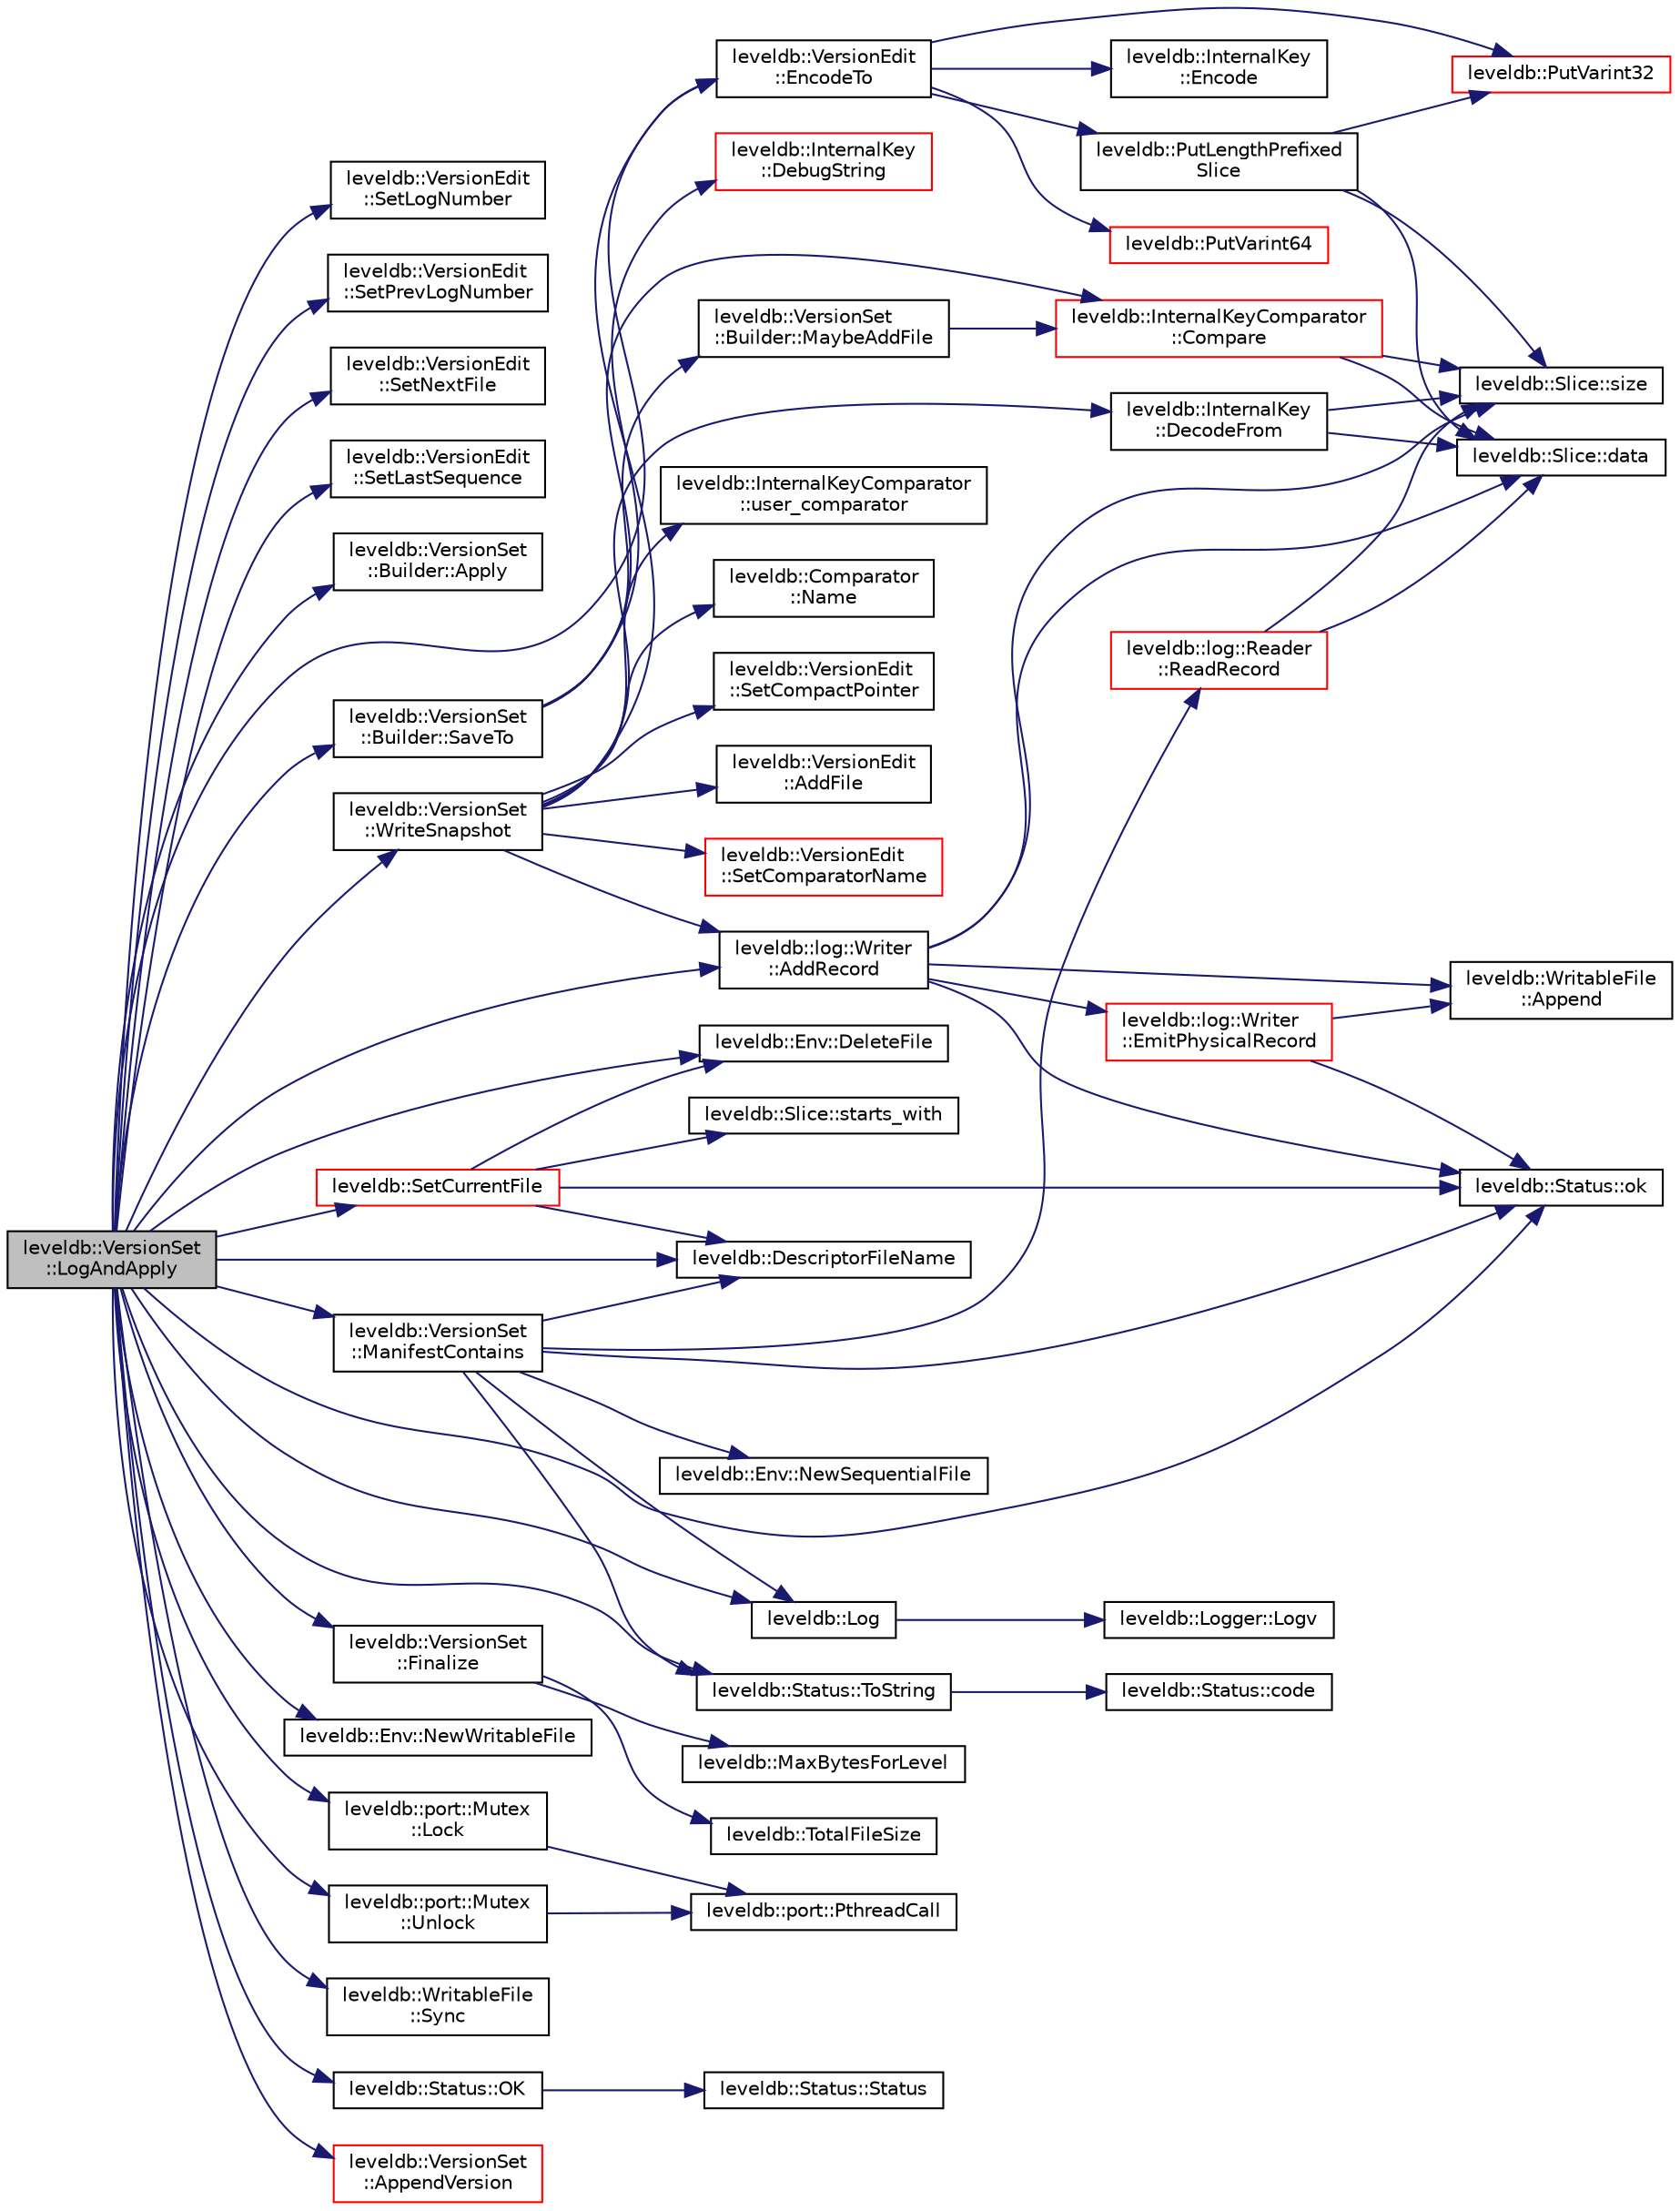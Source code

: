 digraph "leveldb::VersionSet::LogAndApply"
{
  edge [fontname="Helvetica",fontsize="10",labelfontname="Helvetica",labelfontsize="10"];
  node [fontname="Helvetica",fontsize="10",shape=record];
  rankdir="LR";
  Node1 [label="leveldb::VersionSet\l::LogAndApply",height=0.2,width=0.4,color="black", fillcolor="grey75", style="filled" fontcolor="black"];
  Node1 -> Node2 [color="midnightblue",fontsize="10",style="solid",fontname="Helvetica"];
  Node2 [label="leveldb::VersionEdit\l::SetLogNumber",height=0.2,width=0.4,color="black", fillcolor="white", style="filled",URL="$classleveldb_1_1_version_edit.html#a47e5c58d34b0e27dc8990687e0c5477a"];
  Node1 -> Node3 [color="midnightblue",fontsize="10",style="solid",fontname="Helvetica"];
  Node3 [label="leveldb::VersionEdit\l::SetPrevLogNumber",height=0.2,width=0.4,color="black", fillcolor="white", style="filled",URL="$classleveldb_1_1_version_edit.html#ac1b5689f62e7a8f63c4eefa437a4f2f3"];
  Node1 -> Node4 [color="midnightblue",fontsize="10",style="solid",fontname="Helvetica"];
  Node4 [label="leveldb::VersionEdit\l::SetNextFile",height=0.2,width=0.4,color="black", fillcolor="white", style="filled",URL="$classleveldb_1_1_version_edit.html#a4c104515adf573be0ead29e6835f14fb"];
  Node1 -> Node5 [color="midnightblue",fontsize="10",style="solid",fontname="Helvetica"];
  Node5 [label="leveldb::VersionEdit\l::SetLastSequence",height=0.2,width=0.4,color="black", fillcolor="white", style="filled",URL="$classleveldb_1_1_version_edit.html#abd6e841ed400672d33d26f4b187a66bf"];
  Node1 -> Node6 [color="midnightblue",fontsize="10",style="solid",fontname="Helvetica"];
  Node6 [label="leveldb::VersionSet\l::Builder::Apply",height=0.2,width=0.4,color="black", fillcolor="white", style="filled",URL="$classleveldb_1_1_version_set_1_1_builder.html#aef505b4363ebc56b8fa5deb55087993f"];
  Node1 -> Node7 [color="midnightblue",fontsize="10",style="solid",fontname="Helvetica"];
  Node7 [label="leveldb::VersionSet\l::Builder::SaveTo",height=0.2,width=0.4,color="black", fillcolor="white", style="filled",URL="$classleveldb_1_1_version_set_1_1_builder.html#a429b23cc022cac08ab2ba880ac5803d1"];
  Node7 -> Node8 [color="midnightblue",fontsize="10",style="solid",fontname="Helvetica"];
  Node8 [label="leveldb::VersionSet\l::Builder::MaybeAddFile",height=0.2,width=0.4,color="black", fillcolor="white", style="filled",URL="$classleveldb_1_1_version_set_1_1_builder.html#aa90e0d9d0f8e05b8bcfa879d4f4a88c6"];
  Node8 -> Node9 [color="midnightblue",fontsize="10",style="solid",fontname="Helvetica"];
  Node9 [label="leveldb::InternalKeyComparator\l::Compare",height=0.2,width=0.4,color="red", fillcolor="white", style="filled",URL="$classleveldb_1_1_internal_key_comparator.html#a6469a0d67a9025173d31ec6e1cd5f80e"];
  Node9 -> Node10 [color="midnightblue",fontsize="10",style="solid",fontname="Helvetica"];
  Node10 [label="leveldb::Slice::data",height=0.2,width=0.4,color="black", fillcolor="white", style="filled",URL="$classleveldb_1_1_slice.html#aa64861043d9deee6889461bf0593cf73"];
  Node9 -> Node11 [color="midnightblue",fontsize="10",style="solid",fontname="Helvetica"];
  Node11 [label="leveldb::Slice::size",height=0.2,width=0.4,color="black", fillcolor="white", style="filled",URL="$classleveldb_1_1_slice.html#a947d3173f04f8a30553e89046daf91d5"];
  Node7 -> Node9 [color="midnightblue",fontsize="10",style="solid",fontname="Helvetica"];
  Node7 -> Node12 [color="midnightblue",fontsize="10",style="solid",fontname="Helvetica"];
  Node12 [label="leveldb::InternalKey\l::DebugString",height=0.2,width=0.4,color="red", fillcolor="white", style="filled",URL="$classleveldb_1_1_internal_key.html#a737053e1b02c3eb8361e960f7fe5befb"];
  Node1 -> Node13 [color="midnightblue",fontsize="10",style="solid",fontname="Helvetica"];
  Node13 [label="leveldb::VersionSet\l::Finalize",height=0.2,width=0.4,color="black", fillcolor="white", style="filled",URL="$classleveldb_1_1_version_set.html#acea7aa4474cbf0efa6dbf21f3ef90d50"];
  Node13 -> Node14 [color="midnightblue",fontsize="10",style="solid",fontname="Helvetica"];
  Node14 [label="leveldb::TotalFileSize",height=0.2,width=0.4,color="black", fillcolor="white", style="filled",URL="$namespaceleveldb.html#a8d7291b08be6643bcfb46c475f779f9e"];
  Node13 -> Node15 [color="midnightblue",fontsize="10",style="solid",fontname="Helvetica"];
  Node15 [label="leveldb::MaxBytesForLevel",height=0.2,width=0.4,color="black", fillcolor="white", style="filled",URL="$namespaceleveldb.html#ad627c8c010aab67e9ea44dd73f98e31d"];
  Node1 -> Node16 [color="midnightblue",fontsize="10",style="solid",fontname="Helvetica"];
  Node16 [label="leveldb::DescriptorFileName",height=0.2,width=0.4,color="black", fillcolor="white", style="filled",URL="$namespaceleveldb.html#a1ea160b70b18dc85b537e16db3d6ddd0"];
  Node1 -> Node17 [color="midnightblue",fontsize="10",style="solid",fontname="Helvetica"];
  Node17 [label="leveldb::Env::NewWritableFile",height=0.2,width=0.4,color="black", fillcolor="white", style="filled",URL="$classleveldb_1_1_env.html#a4566194f3e82fede425fdb5bb355f7de"];
  Node1 -> Node18 [color="midnightblue",fontsize="10",style="solid",fontname="Helvetica"];
  Node18 [label="leveldb::Status::ok",height=0.2,width=0.4,color="black", fillcolor="white", style="filled",URL="$classleveldb_1_1_status.html#ab31e89a858c766716e3dc952be857c65"];
  Node1 -> Node19 [color="midnightblue",fontsize="10",style="solid",fontname="Helvetica"];
  Node19 [label="leveldb::VersionSet\l::WriteSnapshot",height=0.2,width=0.4,color="black", fillcolor="white", style="filled",URL="$classleveldb_1_1_version_set.html#a0363416d0bee83bb1558837c1dd90830"];
  Node19 -> Node20 [color="midnightblue",fontsize="10",style="solid",fontname="Helvetica"];
  Node20 [label="leveldb::VersionEdit\l::SetComparatorName",height=0.2,width=0.4,color="red", fillcolor="white", style="filled",URL="$classleveldb_1_1_version_edit.html#ab562147cdd82b184e86e88bd375a718c"];
  Node19 -> Node21 [color="midnightblue",fontsize="10",style="solid",fontname="Helvetica"];
  Node21 [label="leveldb::InternalKeyComparator\l::user_comparator",height=0.2,width=0.4,color="black", fillcolor="white", style="filled",URL="$classleveldb_1_1_internal_key_comparator.html#a86ca575a4560bb76e2bcebc0618abd31"];
  Node19 -> Node22 [color="midnightblue",fontsize="10",style="solid",fontname="Helvetica"];
  Node22 [label="leveldb::Comparator\l::Name",height=0.2,width=0.4,color="black", fillcolor="white", style="filled",URL="$structleveldb_1_1_comparator.html#a888b039bdd6d59517dca75fb40721f5e"];
  Node19 -> Node23 [color="midnightblue",fontsize="10",style="solid",fontname="Helvetica"];
  Node23 [label="leveldb::InternalKey\l::DecodeFrom",height=0.2,width=0.4,color="black", fillcolor="white", style="filled",URL="$classleveldb_1_1_internal_key.html#a5a8c9bced0ba968b6b62d91cfb19a82a"];
  Node23 -> Node10 [color="midnightblue",fontsize="10",style="solid",fontname="Helvetica"];
  Node23 -> Node11 [color="midnightblue",fontsize="10",style="solid",fontname="Helvetica"];
  Node19 -> Node24 [color="midnightblue",fontsize="10",style="solid",fontname="Helvetica"];
  Node24 [label="leveldb::VersionEdit\l::SetCompactPointer",height=0.2,width=0.4,color="black", fillcolor="white", style="filled",URL="$classleveldb_1_1_version_edit.html#ac9b26dfba1188705d7fc4deaf047271c"];
  Node19 -> Node25 [color="midnightblue",fontsize="10",style="solid",fontname="Helvetica"];
  Node25 [label="leveldb::VersionEdit\l::AddFile",height=0.2,width=0.4,color="black", fillcolor="white", style="filled",URL="$classleveldb_1_1_version_edit.html#a4cd5cc92761b7ae5b5f9cff46cb88263"];
  Node19 -> Node26 [color="midnightblue",fontsize="10",style="solid",fontname="Helvetica"];
  Node26 [label="leveldb::VersionEdit\l::EncodeTo",height=0.2,width=0.4,color="black", fillcolor="white", style="filled",URL="$classleveldb_1_1_version_edit.html#aa3161c67223f6c5e843be579a8456086"];
  Node26 -> Node27 [color="midnightblue",fontsize="10",style="solid",fontname="Helvetica"];
  Node27 [label="leveldb::PutVarint32",height=0.2,width=0.4,color="red", fillcolor="white", style="filled",URL="$namespaceleveldb.html#ab00e282f3fd7058b8a41afcf4b56e685"];
  Node26 -> Node28 [color="midnightblue",fontsize="10",style="solid",fontname="Helvetica"];
  Node28 [label="leveldb::PutLengthPrefixed\lSlice",height=0.2,width=0.4,color="black", fillcolor="white", style="filled",URL="$namespaceleveldb.html#a98eaeea7300aa4f9b56303ffa27581af"];
  Node28 -> Node27 [color="midnightblue",fontsize="10",style="solid",fontname="Helvetica"];
  Node28 -> Node11 [color="midnightblue",fontsize="10",style="solid",fontname="Helvetica"];
  Node28 -> Node10 [color="midnightblue",fontsize="10",style="solid",fontname="Helvetica"];
  Node26 -> Node29 [color="midnightblue",fontsize="10",style="solid",fontname="Helvetica"];
  Node29 [label="leveldb::PutVarint64",height=0.2,width=0.4,color="red", fillcolor="white", style="filled",URL="$namespaceleveldb.html#a17889b1733282d6e80cf03fc0dd207d4"];
  Node26 -> Node30 [color="midnightblue",fontsize="10",style="solid",fontname="Helvetica"];
  Node30 [label="leveldb::InternalKey\l::Encode",height=0.2,width=0.4,color="black", fillcolor="white", style="filled",URL="$classleveldb_1_1_internal_key.html#aed986eb7cb360bd6955097235ad267b6"];
  Node19 -> Node31 [color="midnightblue",fontsize="10",style="solid",fontname="Helvetica"];
  Node31 [label="leveldb::log::Writer\l::AddRecord",height=0.2,width=0.4,color="black", fillcolor="white", style="filled",URL="$classleveldb_1_1log_1_1_writer.html#acb4abda5a5348ac1771657ff01bf2fad"];
  Node31 -> Node10 [color="midnightblue",fontsize="10",style="solid",fontname="Helvetica"];
  Node31 -> Node11 [color="midnightblue",fontsize="10",style="solid",fontname="Helvetica"];
  Node31 -> Node32 [color="midnightblue",fontsize="10",style="solid",fontname="Helvetica"];
  Node32 [label="leveldb::WritableFile\l::Append",height=0.2,width=0.4,color="black", fillcolor="white", style="filled",URL="$classleveldb_1_1_writable_file.html#a53b41841d9577d28f65d4d90e1660de8"];
  Node31 -> Node33 [color="midnightblue",fontsize="10",style="solid",fontname="Helvetica"];
  Node33 [label="leveldb::log::Writer\l::EmitPhysicalRecord",height=0.2,width=0.4,color="red", fillcolor="white", style="filled",URL="$classleveldb_1_1log_1_1_writer.html#a0ca13201d9f4aa2231a1144bad4f1908"];
  Node33 -> Node32 [color="midnightblue",fontsize="10",style="solid",fontname="Helvetica"];
  Node33 -> Node18 [color="midnightblue",fontsize="10",style="solid",fontname="Helvetica"];
  Node31 -> Node18 [color="midnightblue",fontsize="10",style="solid",fontname="Helvetica"];
  Node1 -> Node34 [color="midnightblue",fontsize="10",style="solid",fontname="Helvetica"];
  Node34 [label="leveldb::port::Mutex\l::Unlock",height=0.2,width=0.4,color="black", fillcolor="white", style="filled",URL="$classleveldb_1_1port_1_1_mutex.html#a9d69a21c53dad7732b2006acf87f006b"];
  Node34 -> Node35 [color="midnightblue",fontsize="10",style="solid",fontname="Helvetica"];
  Node35 [label="leveldb::port::PthreadCall",height=0.2,width=0.4,color="black", fillcolor="white", style="filled",URL="$namespaceleveldb_1_1port.html#a614e0b6f0b21d697fe4001dbe3d8798b"];
  Node1 -> Node26 [color="midnightblue",fontsize="10",style="solid",fontname="Helvetica"];
  Node1 -> Node31 [color="midnightblue",fontsize="10",style="solid",fontname="Helvetica"];
  Node1 -> Node36 [color="midnightblue",fontsize="10",style="solid",fontname="Helvetica"];
  Node36 [label="leveldb::WritableFile\l::Sync",height=0.2,width=0.4,color="black", fillcolor="white", style="filled",URL="$classleveldb_1_1_writable_file.html#a2d2dcef02a2c9e71f3d39125bcd5a606"];
  Node1 -> Node37 [color="midnightblue",fontsize="10",style="solid",fontname="Helvetica"];
  Node37 [label="leveldb::Log",height=0.2,width=0.4,color="black", fillcolor="white", style="filled",URL="$namespaceleveldb.html#aeba9623ceee38be99bed2bc1ae082954"];
  Node37 -> Node38 [color="midnightblue",fontsize="10",style="solid",fontname="Helvetica"];
  Node38 [label="leveldb::Logger::Logv",height=0.2,width=0.4,color="black", fillcolor="white", style="filled",URL="$classleveldb_1_1_logger.html#a408e238a0028a45e9cc7aec6ad2277c5"];
  Node1 -> Node39 [color="midnightblue",fontsize="10",style="solid",fontname="Helvetica"];
  Node39 [label="leveldb::Status::ToString",height=0.2,width=0.4,color="black", fillcolor="white", style="filled",URL="$classleveldb_1_1_status.html#aa8b56d8fe2cd1873778de5d1e5407866"];
  Node39 -> Node40 [color="midnightblue",fontsize="10",style="solid",fontname="Helvetica"];
  Node40 [label="leveldb::Status::code",height=0.2,width=0.4,color="black", fillcolor="white", style="filled",URL="$classleveldb_1_1_status.html#a7e1c5239636c9e0ffff6df6144f32af3"];
  Node1 -> Node41 [color="midnightblue",fontsize="10",style="solid",fontname="Helvetica"];
  Node41 [label="leveldb::VersionSet\l::ManifestContains",height=0.2,width=0.4,color="black", fillcolor="white", style="filled",URL="$classleveldb_1_1_version_set.html#a3c18dccd157ff74f4f3a1dbe9ed35e8f"];
  Node41 -> Node16 [color="midnightblue",fontsize="10",style="solid",fontname="Helvetica"];
  Node41 -> Node37 [color="midnightblue",fontsize="10",style="solid",fontname="Helvetica"];
  Node41 -> Node42 [color="midnightblue",fontsize="10",style="solid",fontname="Helvetica"];
  Node42 [label="leveldb::Env::NewSequentialFile",height=0.2,width=0.4,color="black", fillcolor="white", style="filled",URL="$classleveldb_1_1_env.html#ad73810059f48c1d7b91125d357e7d351"];
  Node41 -> Node18 [color="midnightblue",fontsize="10",style="solid",fontname="Helvetica"];
  Node41 -> Node39 [color="midnightblue",fontsize="10",style="solid",fontname="Helvetica"];
  Node41 -> Node43 [color="midnightblue",fontsize="10",style="solid",fontname="Helvetica"];
  Node43 [label="leveldb::log::Reader\l::ReadRecord",height=0.2,width=0.4,color="red", fillcolor="white", style="filled",URL="$classleveldb_1_1log_1_1_reader.html#a84059598c9367cb677a9d70d77993282"];
  Node43 -> Node11 [color="midnightblue",fontsize="10",style="solid",fontname="Helvetica"];
  Node43 -> Node10 [color="midnightblue",fontsize="10",style="solid",fontname="Helvetica"];
  Node1 -> Node44 [color="midnightblue",fontsize="10",style="solid",fontname="Helvetica"];
  Node44 [label="leveldb::Status::OK",height=0.2,width=0.4,color="black", fillcolor="white", style="filled",URL="$classleveldb_1_1_status.html#a8e3720d233281c874a53c17e081f51b3"];
  Node44 -> Node45 [color="midnightblue",fontsize="10",style="solid",fontname="Helvetica"];
  Node45 [label="leveldb::Status::Status",height=0.2,width=0.4,color="black", fillcolor="white", style="filled",URL="$classleveldb_1_1_status.html#a941ec793179e81df3032a612cfe5039f"];
  Node1 -> Node46 [color="midnightblue",fontsize="10",style="solid",fontname="Helvetica"];
  Node46 [label="leveldb::SetCurrentFile",height=0.2,width=0.4,color="red", fillcolor="white", style="filled",URL="$namespaceleveldb.html#a73133aa2e18928553d14913491b094e7"];
  Node46 -> Node16 [color="midnightblue",fontsize="10",style="solid",fontname="Helvetica"];
  Node46 -> Node47 [color="midnightblue",fontsize="10",style="solid",fontname="Helvetica"];
  Node47 [label="leveldb::Slice::starts_with",height=0.2,width=0.4,color="black", fillcolor="white", style="filled",URL="$classleveldb_1_1_slice.html#aac9a3ee9b05567c8c93793e7593a5f13"];
  Node46 -> Node18 [color="midnightblue",fontsize="10",style="solid",fontname="Helvetica"];
  Node46 -> Node48 [color="midnightblue",fontsize="10",style="solid",fontname="Helvetica"];
  Node48 [label="leveldb::Env::DeleteFile",height=0.2,width=0.4,color="black", fillcolor="white", style="filled",URL="$classleveldb_1_1_env.html#ac956b984466d5f09309664177687f9af"];
  Node1 -> Node49 [color="midnightblue",fontsize="10",style="solid",fontname="Helvetica"];
  Node49 [label="leveldb::port::Mutex\l::Lock",height=0.2,width=0.4,color="black", fillcolor="white", style="filled",URL="$classleveldb_1_1port_1_1_mutex.html#a9a4da7195ce1802c077bc4d0035d4dd1"];
  Node49 -> Node35 [color="midnightblue",fontsize="10",style="solid",fontname="Helvetica"];
  Node1 -> Node50 [color="midnightblue",fontsize="10",style="solid",fontname="Helvetica"];
  Node50 [label="leveldb::VersionSet\l::AppendVersion",height=0.2,width=0.4,color="red", fillcolor="white", style="filled",URL="$classleveldb_1_1_version_set.html#aaed50532d8db6fe5941098c3462b24b8"];
  Node1 -> Node48 [color="midnightblue",fontsize="10",style="solid",fontname="Helvetica"];
}
